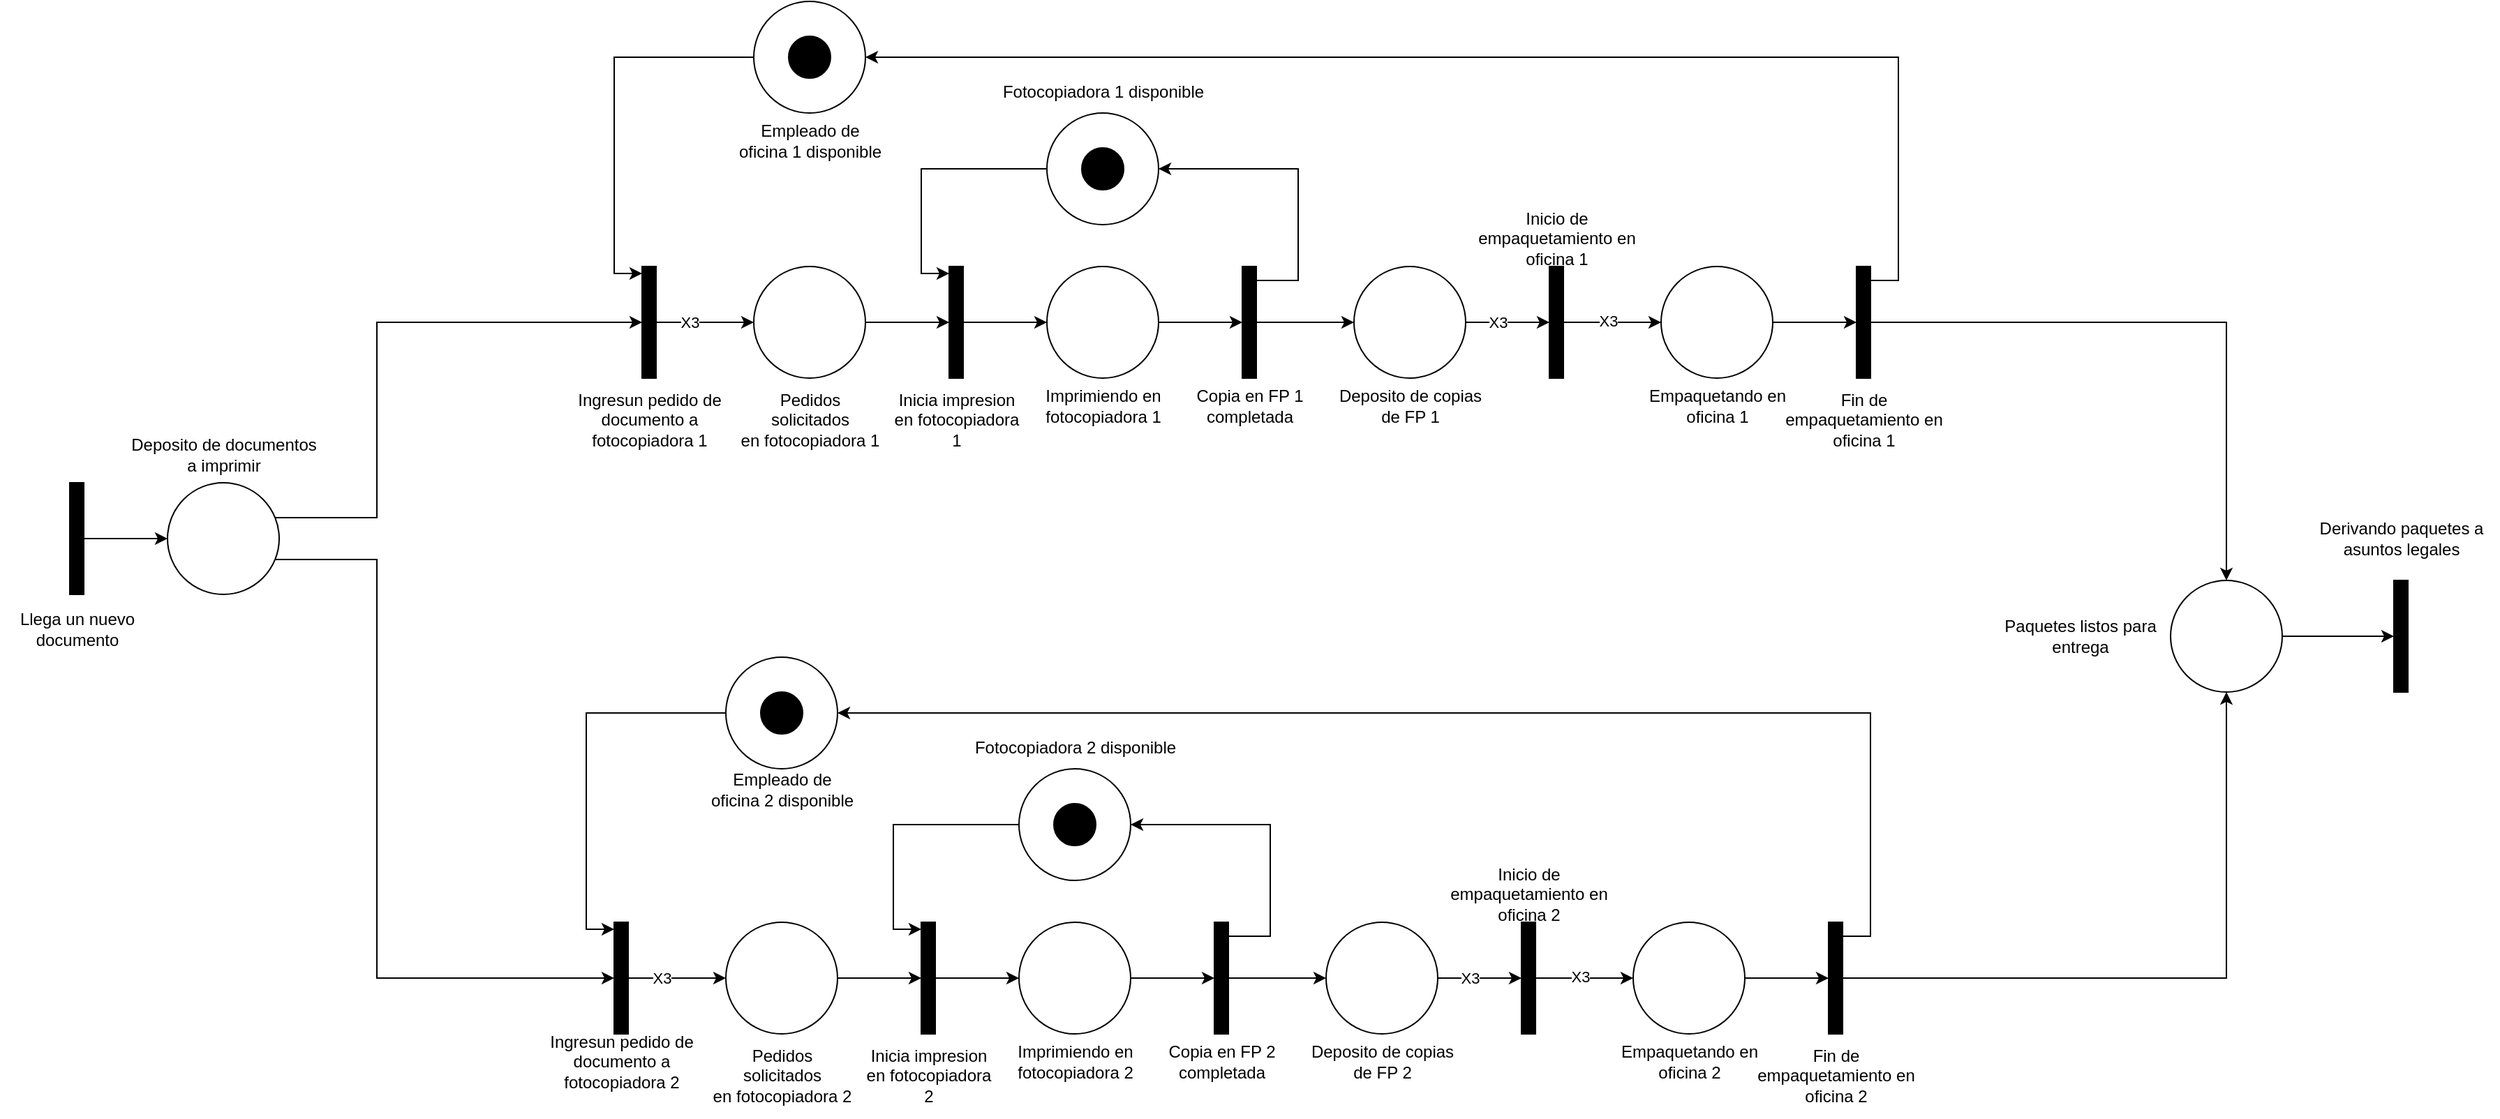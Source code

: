 <mxfile version="24.8.3">
  <diagram name="Page-1" id="p-pGFZoF7FwJlfgUO930">
    <mxGraphModel dx="1687" dy="853" grid="1" gridSize="10" guides="1" tooltips="1" connect="1" arrows="1" fold="1" page="1" pageScale="1" pageWidth="1100" pageHeight="850" math="0" shadow="0">
      <root>
        <mxCell id="0" />
        <mxCell id="1" parent="0" />
        <mxCell id="pBMPPKb8KP0F6P0kaboP-3" value="" style="edgeStyle=orthogonalEdgeStyle;rounded=0;orthogonalLoop=1;jettySize=auto;html=1;curved=0;" edge="1" parent="1" source="pBMPPKb8KP0F6P0kaboP-1" target="pBMPPKb8KP0F6P0kaboP-2">
          <mxGeometry relative="1" as="geometry" />
        </mxCell>
        <mxCell id="pBMPPKb8KP0F6P0kaboP-1" value="" style="html=1;points=[[0,0,0,0,5],[0,1,0,0,-5],[1,0,0,0,5],[1,1,0,0,-5]];perimeter=orthogonalPerimeter;outlineConnect=0;targetShapes=umlLifeline;portConstraint=eastwest;newEdgeStyle={&quot;curved&quot;:0,&quot;rounded&quot;:0};fillColor=#000000;" vertex="1" parent="1">
          <mxGeometry x="270" y="365" width="10" height="80" as="geometry" />
        </mxCell>
        <mxCell id="pBMPPKb8KP0F6P0kaboP-22" style="edgeStyle=orthogonalEdgeStyle;rounded=0;orthogonalLoop=1;jettySize=auto;html=1;" edge="1" parent="1" source="pBMPPKb8KP0F6P0kaboP-2" target="pBMPPKb8KP0F6P0kaboP-16">
          <mxGeometry relative="1" as="geometry">
            <Array as="points">
              <mxPoint x="490" y="420" />
              <mxPoint x="490" y="720" />
            </Array>
          </mxGeometry>
        </mxCell>
        <mxCell id="pBMPPKb8KP0F6P0kaboP-23" style="edgeStyle=orthogonalEdgeStyle;rounded=0;orthogonalLoop=1;jettySize=auto;html=1;" edge="1" parent="1" source="pBMPPKb8KP0F6P0kaboP-2" target="pBMPPKb8KP0F6P0kaboP-89">
          <mxGeometry relative="1" as="geometry">
            <mxPoint x="680" y="260" as="targetPoint" />
            <Array as="points">
              <mxPoint x="490" y="390" />
              <mxPoint x="490" y="250" />
            </Array>
          </mxGeometry>
        </mxCell>
        <mxCell id="pBMPPKb8KP0F6P0kaboP-2" value="" style="ellipse;whiteSpace=wrap;html=1;aspect=fixed;" vertex="1" parent="1">
          <mxGeometry x="340" y="365" width="80" height="80" as="geometry" />
        </mxCell>
        <mxCell id="pBMPPKb8KP0F6P0kaboP-15" value="" style="edgeStyle=orthogonalEdgeStyle;rounded=0;orthogonalLoop=1;jettySize=auto;html=1;curved=0;" edge="1" source="pBMPPKb8KP0F6P0kaboP-16" parent="1">
          <mxGeometry relative="1" as="geometry">
            <mxPoint x="740.0" y="720" as="targetPoint" />
          </mxGeometry>
        </mxCell>
        <mxCell id="pBMPPKb8KP0F6P0kaboP-47" value="X3" style="edgeLabel;html=1;align=center;verticalAlign=middle;resizable=0;points=[];" vertex="1" connectable="0" parent="pBMPPKb8KP0F6P0kaboP-15">
          <mxGeometry x="-0.336" y="-1" relative="1" as="geometry">
            <mxPoint y="-1" as="offset" />
          </mxGeometry>
        </mxCell>
        <mxCell id="pBMPPKb8KP0F6P0kaboP-16" value="" style="html=1;points=[[0,0,0,0,5],[0,1,0,0,-5],[1,0,0,0,5],[1,1,0,0,-5]];perimeter=orthogonalPerimeter;outlineConnect=0;targetShapes=umlLifeline;portConstraint=eastwest;newEdgeStyle={&quot;curved&quot;:0,&quot;rounded&quot;:0};fillColor=#000000;" vertex="1" parent="1">
          <mxGeometry x="660" y="680" width="10" height="80" as="geometry" />
        </mxCell>
        <mxCell id="pBMPPKb8KP0F6P0kaboP-19" value="" style="ellipse;whiteSpace=wrap;html=1;aspect=fixed;" vertex="1" parent="1">
          <mxGeometry x="740" y="490" width="80" height="80" as="geometry" />
        </mxCell>
        <mxCell id="pBMPPKb8KP0F6P0kaboP-20" value="" style="ellipse;whiteSpace=wrap;html=1;aspect=fixed;fillColor=#000000;" vertex="1" parent="1">
          <mxGeometry x="765" y="515" width="30" height="30" as="geometry" />
        </mxCell>
        <mxCell id="pBMPPKb8KP0F6P0kaboP-21" style="edgeStyle=orthogonalEdgeStyle;rounded=0;orthogonalLoop=1;jettySize=auto;html=1;entryX=0;entryY=0;entryDx=0;entryDy=5;entryPerimeter=0;exitX=0;exitY=0.5;exitDx=0;exitDy=0;" edge="1" source="pBMPPKb8KP0F6P0kaboP-19" target="pBMPPKb8KP0F6P0kaboP-16" parent="1">
          <mxGeometry relative="1" as="geometry">
            <Array as="points">
              <mxPoint x="640" y="530" />
              <mxPoint x="640" y="685" />
            </Array>
          </mxGeometry>
        </mxCell>
        <mxCell id="pBMPPKb8KP0F6P0kaboP-50" value="" style="edgeStyle=orthogonalEdgeStyle;rounded=0;orthogonalLoop=1;jettySize=auto;html=1;" edge="1" parent="1" source="pBMPPKb8KP0F6P0kaboP-48" target="pBMPPKb8KP0F6P0kaboP-49">
          <mxGeometry relative="1" as="geometry" />
        </mxCell>
        <mxCell id="pBMPPKb8KP0F6P0kaboP-48" value="" style="ellipse;whiteSpace=wrap;html=1;aspect=fixed;" vertex="1" parent="1">
          <mxGeometry x="740" y="680" width="80" height="80" as="geometry" />
        </mxCell>
        <mxCell id="pBMPPKb8KP0F6P0kaboP-52" value="" style="edgeStyle=orthogonalEdgeStyle;rounded=0;orthogonalLoop=1;jettySize=auto;html=1;curved=0;" edge="1" parent="1" source="pBMPPKb8KP0F6P0kaboP-49" target="pBMPPKb8KP0F6P0kaboP-51">
          <mxGeometry relative="1" as="geometry" />
        </mxCell>
        <mxCell id="pBMPPKb8KP0F6P0kaboP-49" value="" style="html=1;points=[[0,0,0,0,5],[0,1,0,0,-5],[1,0,0,0,5],[1,1,0,0,-5]];perimeter=orthogonalPerimeter;outlineConnect=0;targetShapes=umlLifeline;portConstraint=eastwest;newEdgeStyle={&quot;curved&quot;:0,&quot;rounded&quot;:0};fillColor=#000000;" vertex="1" parent="1">
          <mxGeometry x="880" y="680" width="10" height="80" as="geometry" />
        </mxCell>
        <mxCell id="pBMPPKb8KP0F6P0kaboP-54" value="" style="edgeStyle=orthogonalEdgeStyle;rounded=0;orthogonalLoop=1;jettySize=auto;html=1;" edge="1" parent="1" source="pBMPPKb8KP0F6P0kaboP-51" target="pBMPPKb8KP0F6P0kaboP-53">
          <mxGeometry relative="1" as="geometry" />
        </mxCell>
        <mxCell id="pBMPPKb8KP0F6P0kaboP-51" value="" style="ellipse;whiteSpace=wrap;html=1;aspect=fixed;" vertex="1" parent="1">
          <mxGeometry x="950" y="680" width="80" height="80" as="geometry" />
        </mxCell>
        <mxCell id="pBMPPKb8KP0F6P0kaboP-57" value="" style="edgeStyle=orthogonalEdgeStyle;rounded=0;orthogonalLoop=1;jettySize=auto;html=1;curved=0;" edge="1" parent="1" source="pBMPPKb8KP0F6P0kaboP-53" target="pBMPPKb8KP0F6P0kaboP-56">
          <mxGeometry relative="1" as="geometry" />
        </mxCell>
        <mxCell id="pBMPPKb8KP0F6P0kaboP-63" style="edgeStyle=orthogonalEdgeStyle;rounded=0;orthogonalLoop=1;jettySize=auto;html=1;curved=0;entryX=1;entryY=0.5;entryDx=0;entryDy=0;" edge="1" parent="1" source="pBMPPKb8KP0F6P0kaboP-53" target="pBMPPKb8KP0F6P0kaboP-61">
          <mxGeometry relative="1" as="geometry">
            <Array as="points">
              <mxPoint x="1130" y="690" />
              <mxPoint x="1130" y="610" />
            </Array>
          </mxGeometry>
        </mxCell>
        <mxCell id="pBMPPKb8KP0F6P0kaboP-53" value="" style="html=1;points=[[0,0,0,0,5],[0,1,0,0,-5],[1,0,0,0,5],[1,1,0,0,-5]];perimeter=orthogonalPerimeter;outlineConnect=0;targetShapes=umlLifeline;portConstraint=eastwest;newEdgeStyle={&quot;curved&quot;:0,&quot;rounded&quot;:0};fillColor=#000000;" vertex="1" parent="1">
          <mxGeometry x="1090" y="680" width="10" height="80" as="geometry" />
        </mxCell>
        <mxCell id="pBMPPKb8KP0F6P0kaboP-59" value="" style="edgeStyle=orthogonalEdgeStyle;rounded=0;orthogonalLoop=1;jettySize=auto;html=1;" edge="1" parent="1" source="pBMPPKb8KP0F6P0kaboP-56" target="pBMPPKb8KP0F6P0kaboP-58">
          <mxGeometry relative="1" as="geometry" />
        </mxCell>
        <mxCell id="pBMPPKb8KP0F6P0kaboP-60" value="X3" style="edgeLabel;html=1;align=center;verticalAlign=middle;resizable=0;points=[];" vertex="1" connectable="0" parent="pBMPPKb8KP0F6P0kaboP-59">
          <mxGeometry x="-0.242" y="-1" relative="1" as="geometry">
            <mxPoint y="-1" as="offset" />
          </mxGeometry>
        </mxCell>
        <mxCell id="pBMPPKb8KP0F6P0kaboP-56" value="" style="ellipse;whiteSpace=wrap;html=1;aspect=fixed;" vertex="1" parent="1">
          <mxGeometry x="1170" y="680" width="80" height="80" as="geometry" />
        </mxCell>
        <mxCell id="pBMPPKb8KP0F6P0kaboP-65" style="edgeStyle=orthogonalEdgeStyle;rounded=0;orthogonalLoop=1;jettySize=auto;html=1;curved=0;entryX=1;entryY=0.5;entryDx=0;entryDy=0;exitX=1;exitY=0;exitDx=0;exitDy=5;exitPerimeter=0;" edge="1" parent="1" source="pBMPPKb8KP0F6P0kaboP-69" target="pBMPPKb8KP0F6P0kaboP-19">
          <mxGeometry relative="1" as="geometry">
            <Array as="points">
              <mxPoint x="1540" y="690" />
              <mxPoint x="1560" y="690" />
              <mxPoint x="1560" y="530" />
            </Array>
          </mxGeometry>
        </mxCell>
        <mxCell id="pBMPPKb8KP0F6P0kaboP-67" value="" style="edgeStyle=orthogonalEdgeStyle;rounded=0;orthogonalLoop=1;jettySize=auto;html=1;curved=0;" edge="1" parent="1" source="pBMPPKb8KP0F6P0kaboP-58" target="pBMPPKb8KP0F6P0kaboP-66">
          <mxGeometry relative="1" as="geometry" />
        </mxCell>
        <mxCell id="pBMPPKb8KP0F6P0kaboP-68" value="X3" style="edgeLabel;html=1;align=center;verticalAlign=middle;resizable=0;points=[];" vertex="1" connectable="0" parent="pBMPPKb8KP0F6P0kaboP-67">
          <mxGeometry x="-0.104" y="1" relative="1" as="geometry">
            <mxPoint as="offset" />
          </mxGeometry>
        </mxCell>
        <mxCell id="pBMPPKb8KP0F6P0kaboP-58" value="" style="html=1;points=[[0,0,0,0,5],[0,1,0,0,-5],[1,0,0,0,5],[1,1,0,0,-5]];perimeter=orthogonalPerimeter;outlineConnect=0;targetShapes=umlLifeline;portConstraint=eastwest;newEdgeStyle={&quot;curved&quot;:0,&quot;rounded&quot;:0};fillColor=#000000;" vertex="1" parent="1">
          <mxGeometry x="1310" y="680" width="10" height="80" as="geometry" />
        </mxCell>
        <mxCell id="pBMPPKb8KP0F6P0kaboP-61" value="" style="ellipse;whiteSpace=wrap;html=1;aspect=fixed;" vertex="1" parent="1">
          <mxGeometry x="950" y="570" width="80" height="80" as="geometry" />
        </mxCell>
        <mxCell id="pBMPPKb8KP0F6P0kaboP-62" value="" style="ellipse;whiteSpace=wrap;html=1;aspect=fixed;fillColor=#000000;" vertex="1" parent="1">
          <mxGeometry x="975" y="595" width="30" height="30" as="geometry" />
        </mxCell>
        <mxCell id="pBMPPKb8KP0F6P0kaboP-64" style="edgeStyle=orthogonalEdgeStyle;rounded=0;orthogonalLoop=1;jettySize=auto;html=1;entryX=0;entryY=0;entryDx=0;entryDy=5;entryPerimeter=0;" edge="1" parent="1" target="pBMPPKb8KP0F6P0kaboP-49">
          <mxGeometry relative="1" as="geometry">
            <mxPoint x="950.0" y="610" as="sourcePoint" />
            <mxPoint x="840.0" y="645" as="targetPoint" />
            <Array as="points">
              <mxPoint x="860" y="610" />
              <mxPoint x="860" y="685" />
            </Array>
          </mxGeometry>
        </mxCell>
        <mxCell id="pBMPPKb8KP0F6P0kaboP-70" value="" style="edgeStyle=orthogonalEdgeStyle;rounded=0;orthogonalLoop=1;jettySize=auto;html=1;" edge="1" parent="1" source="pBMPPKb8KP0F6P0kaboP-66" target="pBMPPKb8KP0F6P0kaboP-69">
          <mxGeometry relative="1" as="geometry" />
        </mxCell>
        <mxCell id="pBMPPKb8KP0F6P0kaboP-66" value="" style="ellipse;whiteSpace=wrap;html=1;aspect=fixed;" vertex="1" parent="1">
          <mxGeometry x="1390" y="680" width="80" height="80" as="geometry" />
        </mxCell>
        <mxCell id="pBMPPKb8KP0F6P0kaboP-72" value="" style="edgeStyle=orthogonalEdgeStyle;rounded=0;orthogonalLoop=1;jettySize=auto;html=1;curved=0;" edge="1" parent="1" source="pBMPPKb8KP0F6P0kaboP-69" target="pBMPPKb8KP0F6P0kaboP-71">
          <mxGeometry relative="1" as="geometry" />
        </mxCell>
        <mxCell id="pBMPPKb8KP0F6P0kaboP-69" value="" style="html=1;points=[[0,0,0,0,5],[0,1,0,0,-5],[1,0,0,0,5],[1,1,0,0,-5]];perimeter=orthogonalPerimeter;outlineConnect=0;targetShapes=umlLifeline;portConstraint=eastwest;newEdgeStyle={&quot;curved&quot;:0,&quot;rounded&quot;:0};fillColor=#000000;" vertex="1" parent="1">
          <mxGeometry x="1530" y="680" width="10" height="80" as="geometry" />
        </mxCell>
        <mxCell id="pBMPPKb8KP0F6P0kaboP-74" value="" style="edgeStyle=orthogonalEdgeStyle;rounded=0;orthogonalLoop=1;jettySize=auto;html=1;" edge="1" parent="1" source="pBMPPKb8KP0F6P0kaboP-71" target="pBMPPKb8KP0F6P0kaboP-73">
          <mxGeometry relative="1" as="geometry" />
        </mxCell>
        <mxCell id="pBMPPKb8KP0F6P0kaboP-71" value="" style="ellipse;whiteSpace=wrap;html=1;aspect=fixed;" vertex="1" parent="1">
          <mxGeometry x="1775" y="435" width="80" height="80" as="geometry" />
        </mxCell>
        <mxCell id="pBMPPKb8KP0F6P0kaboP-73" value="" style="html=1;points=[[0,0,0,0,5],[0,1,0,0,-5],[1,0,0,0,5],[1,1,0,0,-5]];perimeter=orthogonalPerimeter;outlineConnect=0;targetShapes=umlLifeline;portConstraint=eastwest;newEdgeStyle={&quot;curved&quot;:0,&quot;rounded&quot;:0};fillColor=#000000;" vertex="1" parent="1">
          <mxGeometry x="1935" y="435" width="10" height="80" as="geometry" />
        </mxCell>
        <mxCell id="pBMPPKb8KP0F6P0kaboP-75" value="&lt;div&gt;Ingresun pedido de&lt;br&gt;&lt;/div&gt;&lt;div&gt;documento a&lt;/div&gt;&lt;div&gt;fotocopiadora 2&lt;br&gt;&lt;/div&gt;" style="text;html=1;align=center;verticalAlign=middle;resizable=0;points=[];autosize=1;strokeColor=none;fillColor=none;" vertex="1" parent="1">
          <mxGeometry x="600" y="750" width="130" height="60" as="geometry" />
        </mxCell>
        <mxCell id="pBMPPKb8KP0F6P0kaboP-76" value="&lt;div&gt;Pedidos&lt;/div&gt;&lt;div&gt;solicitados&lt;/div&gt;&lt;div&gt;en fotocopiadora 2&lt;br&gt;&lt;/div&gt;" style="text;html=1;align=center;verticalAlign=middle;resizable=0;points=[];autosize=1;strokeColor=none;fillColor=none;" vertex="1" parent="1">
          <mxGeometry x="715" y="760" width="130" height="60" as="geometry" />
        </mxCell>
        <mxCell id="pBMPPKb8KP0F6P0kaboP-77" value="&lt;div&gt;Inicia impresion&lt;/div&gt;&lt;div&gt;en fotocopiadora&lt;/div&gt;&lt;div&gt;2&lt;br&gt;&lt;/div&gt;" style="text;html=1;align=center;verticalAlign=middle;resizable=0;points=[];autosize=1;strokeColor=none;fillColor=none;" vertex="1" parent="1">
          <mxGeometry x="825" y="760" width="120" height="60" as="geometry" />
        </mxCell>
        <mxCell id="pBMPPKb8KP0F6P0kaboP-78" value="&lt;div&gt;Imprimiendo en&lt;/div&gt;&lt;div&gt;fotocopiadora 2&lt;br&gt;&lt;/div&gt;" style="text;html=1;align=center;verticalAlign=middle;resizable=0;points=[];autosize=1;strokeColor=none;fillColor=none;" vertex="1" parent="1">
          <mxGeometry x="935" y="760" width="110" height="40" as="geometry" />
        </mxCell>
        <mxCell id="pBMPPKb8KP0F6P0kaboP-79" value="&lt;div&gt;Copia en FP 2&lt;br&gt;&lt;/div&gt;&lt;div&gt;completada&lt;br&gt;&lt;/div&gt;" style="text;html=1;align=center;verticalAlign=middle;resizable=0;points=[];autosize=1;strokeColor=none;fillColor=none;" vertex="1" parent="1">
          <mxGeometry x="1045" y="760" width="100" height="40" as="geometry" />
        </mxCell>
        <mxCell id="pBMPPKb8KP0F6P0kaboP-80" value="Fotocopiadora 2 disponible" style="text;html=1;align=center;verticalAlign=middle;resizable=0;points=[];autosize=1;strokeColor=none;fillColor=none;" vertex="1" parent="1">
          <mxGeometry x="905" y="540" width="170" height="30" as="geometry" />
        </mxCell>
        <mxCell id="pBMPPKb8KP0F6P0kaboP-81" value="&lt;div&gt;Deposito de copias&lt;/div&gt;&lt;div&gt;de FP 2&lt;br&gt;&lt;/div&gt;" style="text;html=1;align=center;verticalAlign=middle;resizable=0;points=[];autosize=1;strokeColor=none;fillColor=none;" vertex="1" parent="1">
          <mxGeometry x="1145" y="760" width="130" height="40" as="geometry" />
        </mxCell>
        <mxCell id="pBMPPKb8KP0F6P0kaboP-82" value="&lt;div&gt;Inicio de&lt;/div&gt;&lt;div&gt;empaquetamiento en&lt;/div&gt;&lt;div&gt;oficina 2&lt;br&gt;&lt;/div&gt;" style="text;html=1;align=center;verticalAlign=middle;resizable=0;points=[];autosize=1;strokeColor=none;fillColor=none;" vertex="1" parent="1">
          <mxGeometry x="1245" y="630" width="140" height="60" as="geometry" />
        </mxCell>
        <mxCell id="pBMPPKb8KP0F6P0kaboP-83" value="&lt;div&gt;Empaquetando en&lt;/div&gt;&lt;div&gt;oficina 2&lt;br&gt;&lt;/div&gt;" style="text;html=1;align=center;verticalAlign=middle;resizable=0;points=[];autosize=1;strokeColor=none;fillColor=none;" vertex="1" parent="1">
          <mxGeometry x="1365" y="760" width="130" height="40" as="geometry" />
        </mxCell>
        <mxCell id="pBMPPKb8KP0F6P0kaboP-84" value="&lt;div&gt;Fin de&lt;/div&gt;&lt;div&gt;empaquetamiento en&lt;/div&gt;&lt;div&gt;oficina 2&lt;br&gt;&lt;/div&gt;" style="text;html=1;align=center;verticalAlign=middle;resizable=0;points=[];autosize=1;strokeColor=none;fillColor=none;" vertex="1" parent="1">
          <mxGeometry x="1465" y="760" width="140" height="60" as="geometry" />
        </mxCell>
        <mxCell id="pBMPPKb8KP0F6P0kaboP-85" value="&lt;div&gt;Paquetes listos para&lt;/div&gt;&lt;div&gt;entrega&lt;br&gt;&lt;/div&gt;" style="text;html=1;align=center;verticalAlign=middle;resizable=0;points=[];autosize=1;strokeColor=none;fillColor=none;" vertex="1" parent="1">
          <mxGeometry x="1640" y="455" width="140" height="40" as="geometry" />
        </mxCell>
        <mxCell id="pBMPPKb8KP0F6P0kaboP-86" value="&lt;div&gt;Derivando paquetes a&lt;/div&gt;&lt;div&gt;asuntos legales&lt;br&gt;&lt;/div&gt;" style="text;html=1;align=center;verticalAlign=middle;resizable=0;points=[];autosize=1;strokeColor=none;fillColor=none;" vertex="1" parent="1">
          <mxGeometry x="1870" y="385" width="140" height="40" as="geometry" />
        </mxCell>
        <mxCell id="pBMPPKb8KP0F6P0kaboP-87" value="" style="edgeStyle=orthogonalEdgeStyle;rounded=0;orthogonalLoop=1;jettySize=auto;html=1;curved=0;" edge="1" parent="1" source="pBMPPKb8KP0F6P0kaboP-89">
          <mxGeometry relative="1" as="geometry">
            <mxPoint x="760.0" y="250" as="targetPoint" />
          </mxGeometry>
        </mxCell>
        <mxCell id="pBMPPKb8KP0F6P0kaboP-88" value="X3" style="edgeLabel;html=1;align=center;verticalAlign=middle;resizable=0;points=[];" vertex="1" connectable="0" parent="pBMPPKb8KP0F6P0kaboP-87">
          <mxGeometry x="-0.336" y="-1" relative="1" as="geometry">
            <mxPoint y="-1" as="offset" />
          </mxGeometry>
        </mxCell>
        <mxCell id="pBMPPKb8KP0F6P0kaboP-89" value="" style="html=1;points=[[0,0,0,0,5],[0,1,0,0,-5],[1,0,0,0,5],[1,1,0,0,-5]];perimeter=orthogonalPerimeter;outlineConnect=0;targetShapes=umlLifeline;portConstraint=eastwest;newEdgeStyle={&quot;curved&quot;:0,&quot;rounded&quot;:0};fillColor=#000000;" vertex="1" parent="1">
          <mxGeometry x="680" y="210" width="10" height="80" as="geometry" />
        </mxCell>
        <mxCell id="pBMPPKb8KP0F6P0kaboP-90" value="" style="ellipse;whiteSpace=wrap;html=1;aspect=fixed;" vertex="1" parent="1">
          <mxGeometry x="760" y="20" width="80" height="80" as="geometry" />
        </mxCell>
        <mxCell id="pBMPPKb8KP0F6P0kaboP-91" value="" style="ellipse;whiteSpace=wrap;html=1;aspect=fixed;fillColor=#000000;" vertex="1" parent="1">
          <mxGeometry x="785" y="45" width="30" height="30" as="geometry" />
        </mxCell>
        <mxCell id="pBMPPKb8KP0F6P0kaboP-92" style="edgeStyle=orthogonalEdgeStyle;rounded=0;orthogonalLoop=1;jettySize=auto;html=1;entryX=0;entryY=0;entryDx=0;entryDy=5;entryPerimeter=0;exitX=0;exitY=0.5;exitDx=0;exitDy=0;" edge="1" parent="1" source="pBMPPKb8KP0F6P0kaboP-90" target="pBMPPKb8KP0F6P0kaboP-89">
          <mxGeometry relative="1" as="geometry">
            <Array as="points">
              <mxPoint x="660" y="60" />
              <mxPoint x="660" y="215" />
            </Array>
          </mxGeometry>
        </mxCell>
        <mxCell id="pBMPPKb8KP0F6P0kaboP-93" value="" style="edgeStyle=orthogonalEdgeStyle;rounded=0;orthogonalLoop=1;jettySize=auto;html=1;" edge="1" parent="1" source="pBMPPKb8KP0F6P0kaboP-94" target="pBMPPKb8KP0F6P0kaboP-96">
          <mxGeometry relative="1" as="geometry" />
        </mxCell>
        <mxCell id="pBMPPKb8KP0F6P0kaboP-94" value="" style="ellipse;whiteSpace=wrap;html=1;aspect=fixed;" vertex="1" parent="1">
          <mxGeometry x="760" y="210" width="80" height="80" as="geometry" />
        </mxCell>
        <mxCell id="pBMPPKb8KP0F6P0kaboP-95" value="" style="edgeStyle=orthogonalEdgeStyle;rounded=0;orthogonalLoop=1;jettySize=auto;html=1;curved=0;" edge="1" parent="1" source="pBMPPKb8KP0F6P0kaboP-96" target="pBMPPKb8KP0F6P0kaboP-98">
          <mxGeometry relative="1" as="geometry" />
        </mxCell>
        <mxCell id="pBMPPKb8KP0F6P0kaboP-96" value="" style="html=1;points=[[0,0,0,0,5],[0,1,0,0,-5],[1,0,0,0,5],[1,1,0,0,-5]];perimeter=orthogonalPerimeter;outlineConnect=0;targetShapes=umlLifeline;portConstraint=eastwest;newEdgeStyle={&quot;curved&quot;:0,&quot;rounded&quot;:0};fillColor=#000000;" vertex="1" parent="1">
          <mxGeometry x="900" y="210" width="10" height="80" as="geometry" />
        </mxCell>
        <mxCell id="pBMPPKb8KP0F6P0kaboP-97" value="" style="edgeStyle=orthogonalEdgeStyle;rounded=0;orthogonalLoop=1;jettySize=auto;html=1;" edge="1" parent="1" source="pBMPPKb8KP0F6P0kaboP-98" target="pBMPPKb8KP0F6P0kaboP-101">
          <mxGeometry relative="1" as="geometry" />
        </mxCell>
        <mxCell id="pBMPPKb8KP0F6P0kaboP-98" value="" style="ellipse;whiteSpace=wrap;html=1;aspect=fixed;" vertex="1" parent="1">
          <mxGeometry x="970" y="210" width="80" height="80" as="geometry" />
        </mxCell>
        <mxCell id="pBMPPKb8KP0F6P0kaboP-99" value="" style="edgeStyle=orthogonalEdgeStyle;rounded=0;orthogonalLoop=1;jettySize=auto;html=1;curved=0;" edge="1" parent="1" source="pBMPPKb8KP0F6P0kaboP-101" target="pBMPPKb8KP0F6P0kaboP-104">
          <mxGeometry relative="1" as="geometry" />
        </mxCell>
        <mxCell id="pBMPPKb8KP0F6P0kaboP-100" style="edgeStyle=orthogonalEdgeStyle;rounded=0;orthogonalLoop=1;jettySize=auto;html=1;curved=0;entryX=1;entryY=0.5;entryDx=0;entryDy=0;" edge="1" parent="1" source="pBMPPKb8KP0F6P0kaboP-101" target="pBMPPKb8KP0F6P0kaboP-109">
          <mxGeometry relative="1" as="geometry">
            <Array as="points">
              <mxPoint x="1150" y="220" />
              <mxPoint x="1150" y="140" />
            </Array>
          </mxGeometry>
        </mxCell>
        <mxCell id="pBMPPKb8KP0F6P0kaboP-101" value="" style="html=1;points=[[0,0,0,0,5],[0,1,0,0,-5],[1,0,0,0,5],[1,1,0,0,-5]];perimeter=orthogonalPerimeter;outlineConnect=0;targetShapes=umlLifeline;portConstraint=eastwest;newEdgeStyle={&quot;curved&quot;:0,&quot;rounded&quot;:0};fillColor=#000000;" vertex="1" parent="1">
          <mxGeometry x="1110" y="210" width="10" height="80" as="geometry" />
        </mxCell>
        <mxCell id="pBMPPKb8KP0F6P0kaboP-102" value="" style="edgeStyle=orthogonalEdgeStyle;rounded=0;orthogonalLoop=1;jettySize=auto;html=1;" edge="1" parent="1" source="pBMPPKb8KP0F6P0kaboP-104" target="pBMPPKb8KP0F6P0kaboP-108">
          <mxGeometry relative="1" as="geometry" />
        </mxCell>
        <mxCell id="pBMPPKb8KP0F6P0kaboP-103" value="X3" style="edgeLabel;html=1;align=center;verticalAlign=middle;resizable=0;points=[];" vertex="1" connectable="0" parent="pBMPPKb8KP0F6P0kaboP-102">
          <mxGeometry x="-0.242" y="-1" relative="1" as="geometry">
            <mxPoint y="-1" as="offset" />
          </mxGeometry>
        </mxCell>
        <mxCell id="pBMPPKb8KP0F6P0kaboP-104" value="" style="ellipse;whiteSpace=wrap;html=1;aspect=fixed;" vertex="1" parent="1">
          <mxGeometry x="1190" y="210" width="80" height="80" as="geometry" />
        </mxCell>
        <mxCell id="pBMPPKb8KP0F6P0kaboP-105" style="edgeStyle=orthogonalEdgeStyle;rounded=0;orthogonalLoop=1;jettySize=auto;html=1;curved=0;entryX=1;entryY=0.5;entryDx=0;entryDy=0;exitX=1;exitY=0;exitDx=0;exitDy=5;exitPerimeter=0;" edge="1" parent="1" source="pBMPPKb8KP0F6P0kaboP-114" target="pBMPPKb8KP0F6P0kaboP-90">
          <mxGeometry relative="1" as="geometry">
            <Array as="points">
              <mxPoint x="1560" y="220" />
              <mxPoint x="1580" y="220" />
              <mxPoint x="1580" y="60" />
            </Array>
          </mxGeometry>
        </mxCell>
        <mxCell id="pBMPPKb8KP0F6P0kaboP-106" value="" style="edgeStyle=orthogonalEdgeStyle;rounded=0;orthogonalLoop=1;jettySize=auto;html=1;curved=0;" edge="1" parent="1" source="pBMPPKb8KP0F6P0kaboP-108" target="pBMPPKb8KP0F6P0kaboP-113">
          <mxGeometry relative="1" as="geometry" />
        </mxCell>
        <mxCell id="pBMPPKb8KP0F6P0kaboP-107" value="X3" style="edgeLabel;html=1;align=center;verticalAlign=middle;resizable=0;points=[];" vertex="1" connectable="0" parent="pBMPPKb8KP0F6P0kaboP-106">
          <mxGeometry x="-0.104" y="1" relative="1" as="geometry">
            <mxPoint as="offset" />
          </mxGeometry>
        </mxCell>
        <mxCell id="pBMPPKb8KP0F6P0kaboP-108" value="" style="html=1;points=[[0,0,0,0,5],[0,1,0,0,-5],[1,0,0,0,5],[1,1,0,0,-5]];perimeter=orthogonalPerimeter;outlineConnect=0;targetShapes=umlLifeline;portConstraint=eastwest;newEdgeStyle={&quot;curved&quot;:0,&quot;rounded&quot;:0};fillColor=#000000;" vertex="1" parent="1">
          <mxGeometry x="1330" y="210" width="10" height="80" as="geometry" />
        </mxCell>
        <mxCell id="pBMPPKb8KP0F6P0kaboP-109" value="" style="ellipse;whiteSpace=wrap;html=1;aspect=fixed;" vertex="1" parent="1">
          <mxGeometry x="970" y="100" width="80" height="80" as="geometry" />
        </mxCell>
        <mxCell id="pBMPPKb8KP0F6P0kaboP-110" value="" style="ellipse;whiteSpace=wrap;html=1;aspect=fixed;fillColor=#000000;" vertex="1" parent="1">
          <mxGeometry x="995" y="125" width="30" height="30" as="geometry" />
        </mxCell>
        <mxCell id="pBMPPKb8KP0F6P0kaboP-111" style="edgeStyle=orthogonalEdgeStyle;rounded=0;orthogonalLoop=1;jettySize=auto;html=1;entryX=0;entryY=0;entryDx=0;entryDy=5;entryPerimeter=0;" edge="1" parent="1" target="pBMPPKb8KP0F6P0kaboP-96">
          <mxGeometry relative="1" as="geometry">
            <mxPoint x="970.0" y="140" as="sourcePoint" />
            <mxPoint x="860.0" y="175" as="targetPoint" />
            <Array as="points">
              <mxPoint x="880" y="140" />
              <mxPoint x="880" y="215" />
            </Array>
          </mxGeometry>
        </mxCell>
        <mxCell id="pBMPPKb8KP0F6P0kaboP-112" value="" style="edgeStyle=orthogonalEdgeStyle;rounded=0;orthogonalLoop=1;jettySize=auto;html=1;" edge="1" parent="1" source="pBMPPKb8KP0F6P0kaboP-113" target="pBMPPKb8KP0F6P0kaboP-114">
          <mxGeometry relative="1" as="geometry" />
        </mxCell>
        <mxCell id="pBMPPKb8KP0F6P0kaboP-113" value="" style="ellipse;whiteSpace=wrap;html=1;aspect=fixed;" vertex="1" parent="1">
          <mxGeometry x="1410" y="210" width="80" height="80" as="geometry" />
        </mxCell>
        <mxCell id="pBMPPKb8KP0F6P0kaboP-130" style="edgeStyle=orthogonalEdgeStyle;rounded=0;orthogonalLoop=1;jettySize=auto;html=1;curved=0;entryX=0.5;entryY=0;entryDx=0;entryDy=0;" edge="1" parent="1" source="pBMPPKb8KP0F6P0kaboP-114" target="pBMPPKb8KP0F6P0kaboP-71">
          <mxGeometry relative="1" as="geometry" />
        </mxCell>
        <mxCell id="pBMPPKb8KP0F6P0kaboP-114" value="" style="html=1;points=[[0,0,0,0,5],[0,1,0,0,-5],[1,0,0,0,5],[1,1,0,0,-5]];perimeter=orthogonalPerimeter;outlineConnect=0;targetShapes=umlLifeline;portConstraint=eastwest;newEdgeStyle={&quot;curved&quot;:0,&quot;rounded&quot;:0};fillColor=#000000;" vertex="1" parent="1">
          <mxGeometry x="1550" y="210" width="10" height="80" as="geometry" />
        </mxCell>
        <mxCell id="pBMPPKb8KP0F6P0kaboP-116" value="&lt;div&gt;Pedidos&lt;/div&gt;&lt;div&gt;solicitados&lt;/div&gt;&lt;div&gt;en fotocopiadora 1&lt;br&gt;&lt;/div&gt;" style="text;html=1;align=center;verticalAlign=middle;resizable=0;points=[];autosize=1;strokeColor=none;fillColor=none;" vertex="1" parent="1">
          <mxGeometry x="735" y="290" width="130" height="60" as="geometry" />
        </mxCell>
        <mxCell id="pBMPPKb8KP0F6P0kaboP-117" value="&lt;div&gt;Inicia impresion&lt;/div&gt;&lt;div&gt;en fotocopiadora&lt;/div&gt;&lt;div&gt;1&lt;br&gt;&lt;/div&gt;" style="text;html=1;align=center;verticalAlign=middle;resizable=0;points=[];autosize=1;strokeColor=none;fillColor=none;" vertex="1" parent="1">
          <mxGeometry x="845" y="290" width="120" height="60" as="geometry" />
        </mxCell>
        <mxCell id="pBMPPKb8KP0F6P0kaboP-118" value="&lt;div&gt;Imprimiendo en&lt;/div&gt;&lt;div&gt;fotocopiadora 1&lt;br&gt;&lt;/div&gt;" style="text;html=1;align=center;verticalAlign=middle;resizable=0;points=[];autosize=1;strokeColor=none;fillColor=none;" vertex="1" parent="1">
          <mxGeometry x="955" y="290" width="110" height="40" as="geometry" />
        </mxCell>
        <mxCell id="pBMPPKb8KP0F6P0kaboP-119" value="&lt;div&gt;Copia en FP 1 &lt;br&gt;&lt;/div&gt;&lt;div&gt;completada&lt;br&gt;&lt;/div&gt;" style="text;html=1;align=center;verticalAlign=middle;resizable=0;points=[];autosize=1;strokeColor=none;fillColor=none;" vertex="1" parent="1">
          <mxGeometry x="1065" y="290" width="100" height="40" as="geometry" />
        </mxCell>
        <mxCell id="pBMPPKb8KP0F6P0kaboP-120" value="Fotocopiadora 1 disponible" style="text;html=1;align=center;verticalAlign=middle;resizable=0;points=[];autosize=1;strokeColor=none;fillColor=none;" vertex="1" parent="1">
          <mxGeometry x="925" y="70" width="170" height="30" as="geometry" />
        </mxCell>
        <mxCell id="pBMPPKb8KP0F6P0kaboP-121" value="&lt;div&gt;Deposito de copias&lt;/div&gt;&lt;div&gt;de FP 1&lt;br&gt;&lt;/div&gt;" style="text;html=1;align=center;verticalAlign=middle;resizable=0;points=[];autosize=1;strokeColor=none;fillColor=none;" vertex="1" parent="1">
          <mxGeometry x="1165" y="290" width="130" height="40" as="geometry" />
        </mxCell>
        <mxCell id="pBMPPKb8KP0F6P0kaboP-122" value="&lt;div&gt;Inicio de&lt;/div&gt;&lt;div&gt;empaquetamiento en&lt;/div&gt;&lt;div&gt;oficina 1&lt;br&gt;&lt;/div&gt;" style="text;html=1;align=center;verticalAlign=middle;resizable=0;points=[];autosize=1;strokeColor=none;fillColor=none;" vertex="1" parent="1">
          <mxGeometry x="1265" y="160" width="140" height="60" as="geometry" />
        </mxCell>
        <mxCell id="pBMPPKb8KP0F6P0kaboP-123" value="&lt;div&gt;Empaquetando en&lt;/div&gt;&lt;div&gt;oficina 1&lt;br&gt;&lt;/div&gt;" style="text;html=1;align=center;verticalAlign=middle;resizable=0;points=[];autosize=1;strokeColor=none;fillColor=none;" vertex="1" parent="1">
          <mxGeometry x="1385" y="290" width="130" height="40" as="geometry" />
        </mxCell>
        <mxCell id="pBMPPKb8KP0F6P0kaboP-124" value="&lt;div&gt;Fin de&lt;/div&gt;&lt;div&gt;empaquetamiento en&lt;/div&gt;&lt;div&gt;oficina 1&lt;br&gt;&lt;/div&gt;" style="text;html=1;align=center;verticalAlign=middle;resizable=0;points=[];autosize=1;strokeColor=none;fillColor=none;" vertex="1" parent="1">
          <mxGeometry x="1485" y="290" width="140" height="60" as="geometry" />
        </mxCell>
        <mxCell id="pBMPPKb8KP0F6P0kaboP-125" value="&lt;div&gt;Empleado de&lt;/div&gt;&lt;div&gt;oficina 2 disponible&lt;br&gt;&lt;/div&gt;" style="text;html=1;align=center;verticalAlign=middle;resizable=0;points=[];autosize=1;strokeColor=none;fillColor=none;" vertex="1" parent="1">
          <mxGeometry x="715" y="565" width="130" height="40" as="geometry" />
        </mxCell>
        <mxCell id="pBMPPKb8KP0F6P0kaboP-126" value="&lt;div&gt;Empleado de&lt;/div&gt;&lt;div&gt;oficina 1 disponible&lt;br&gt;&lt;/div&gt;" style="text;html=1;align=center;verticalAlign=middle;resizable=0;points=[];autosize=1;strokeColor=none;fillColor=none;" vertex="1" parent="1">
          <mxGeometry x="735" y="100" width="130" height="40" as="geometry" />
        </mxCell>
        <mxCell id="pBMPPKb8KP0F6P0kaboP-127" value="&lt;div&gt;Llega un nuevo&lt;/div&gt;&lt;div&gt;documento&lt;br&gt;&lt;/div&gt;" style="text;html=1;align=center;verticalAlign=middle;resizable=0;points=[];autosize=1;strokeColor=none;fillColor=none;" vertex="1" parent="1">
          <mxGeometry x="220" y="450" width="110" height="40" as="geometry" />
        </mxCell>
        <mxCell id="pBMPPKb8KP0F6P0kaboP-128" value="&lt;div&gt;Deposito de documentos&lt;/div&gt;&lt;div&gt;a imprimir&lt;br&gt;&lt;/div&gt;" style="text;html=1;align=center;verticalAlign=middle;resizable=0;points=[];autosize=1;strokeColor=none;fillColor=none;" vertex="1" parent="1">
          <mxGeometry x="300" y="325" width="160" height="40" as="geometry" />
        </mxCell>
        <mxCell id="pBMPPKb8KP0F6P0kaboP-129" value="&lt;div&gt;Ingresun pedido de&lt;br&gt;&lt;/div&gt;&lt;div&gt;documento a&lt;/div&gt;&lt;div&gt;fotocopiadora 1&lt;br&gt;&lt;/div&gt;" style="text;html=1;align=center;verticalAlign=middle;resizable=0;points=[];autosize=1;strokeColor=none;fillColor=none;" vertex="1" parent="1">
          <mxGeometry x="620" y="290" width="130" height="60" as="geometry" />
        </mxCell>
      </root>
    </mxGraphModel>
  </diagram>
</mxfile>
